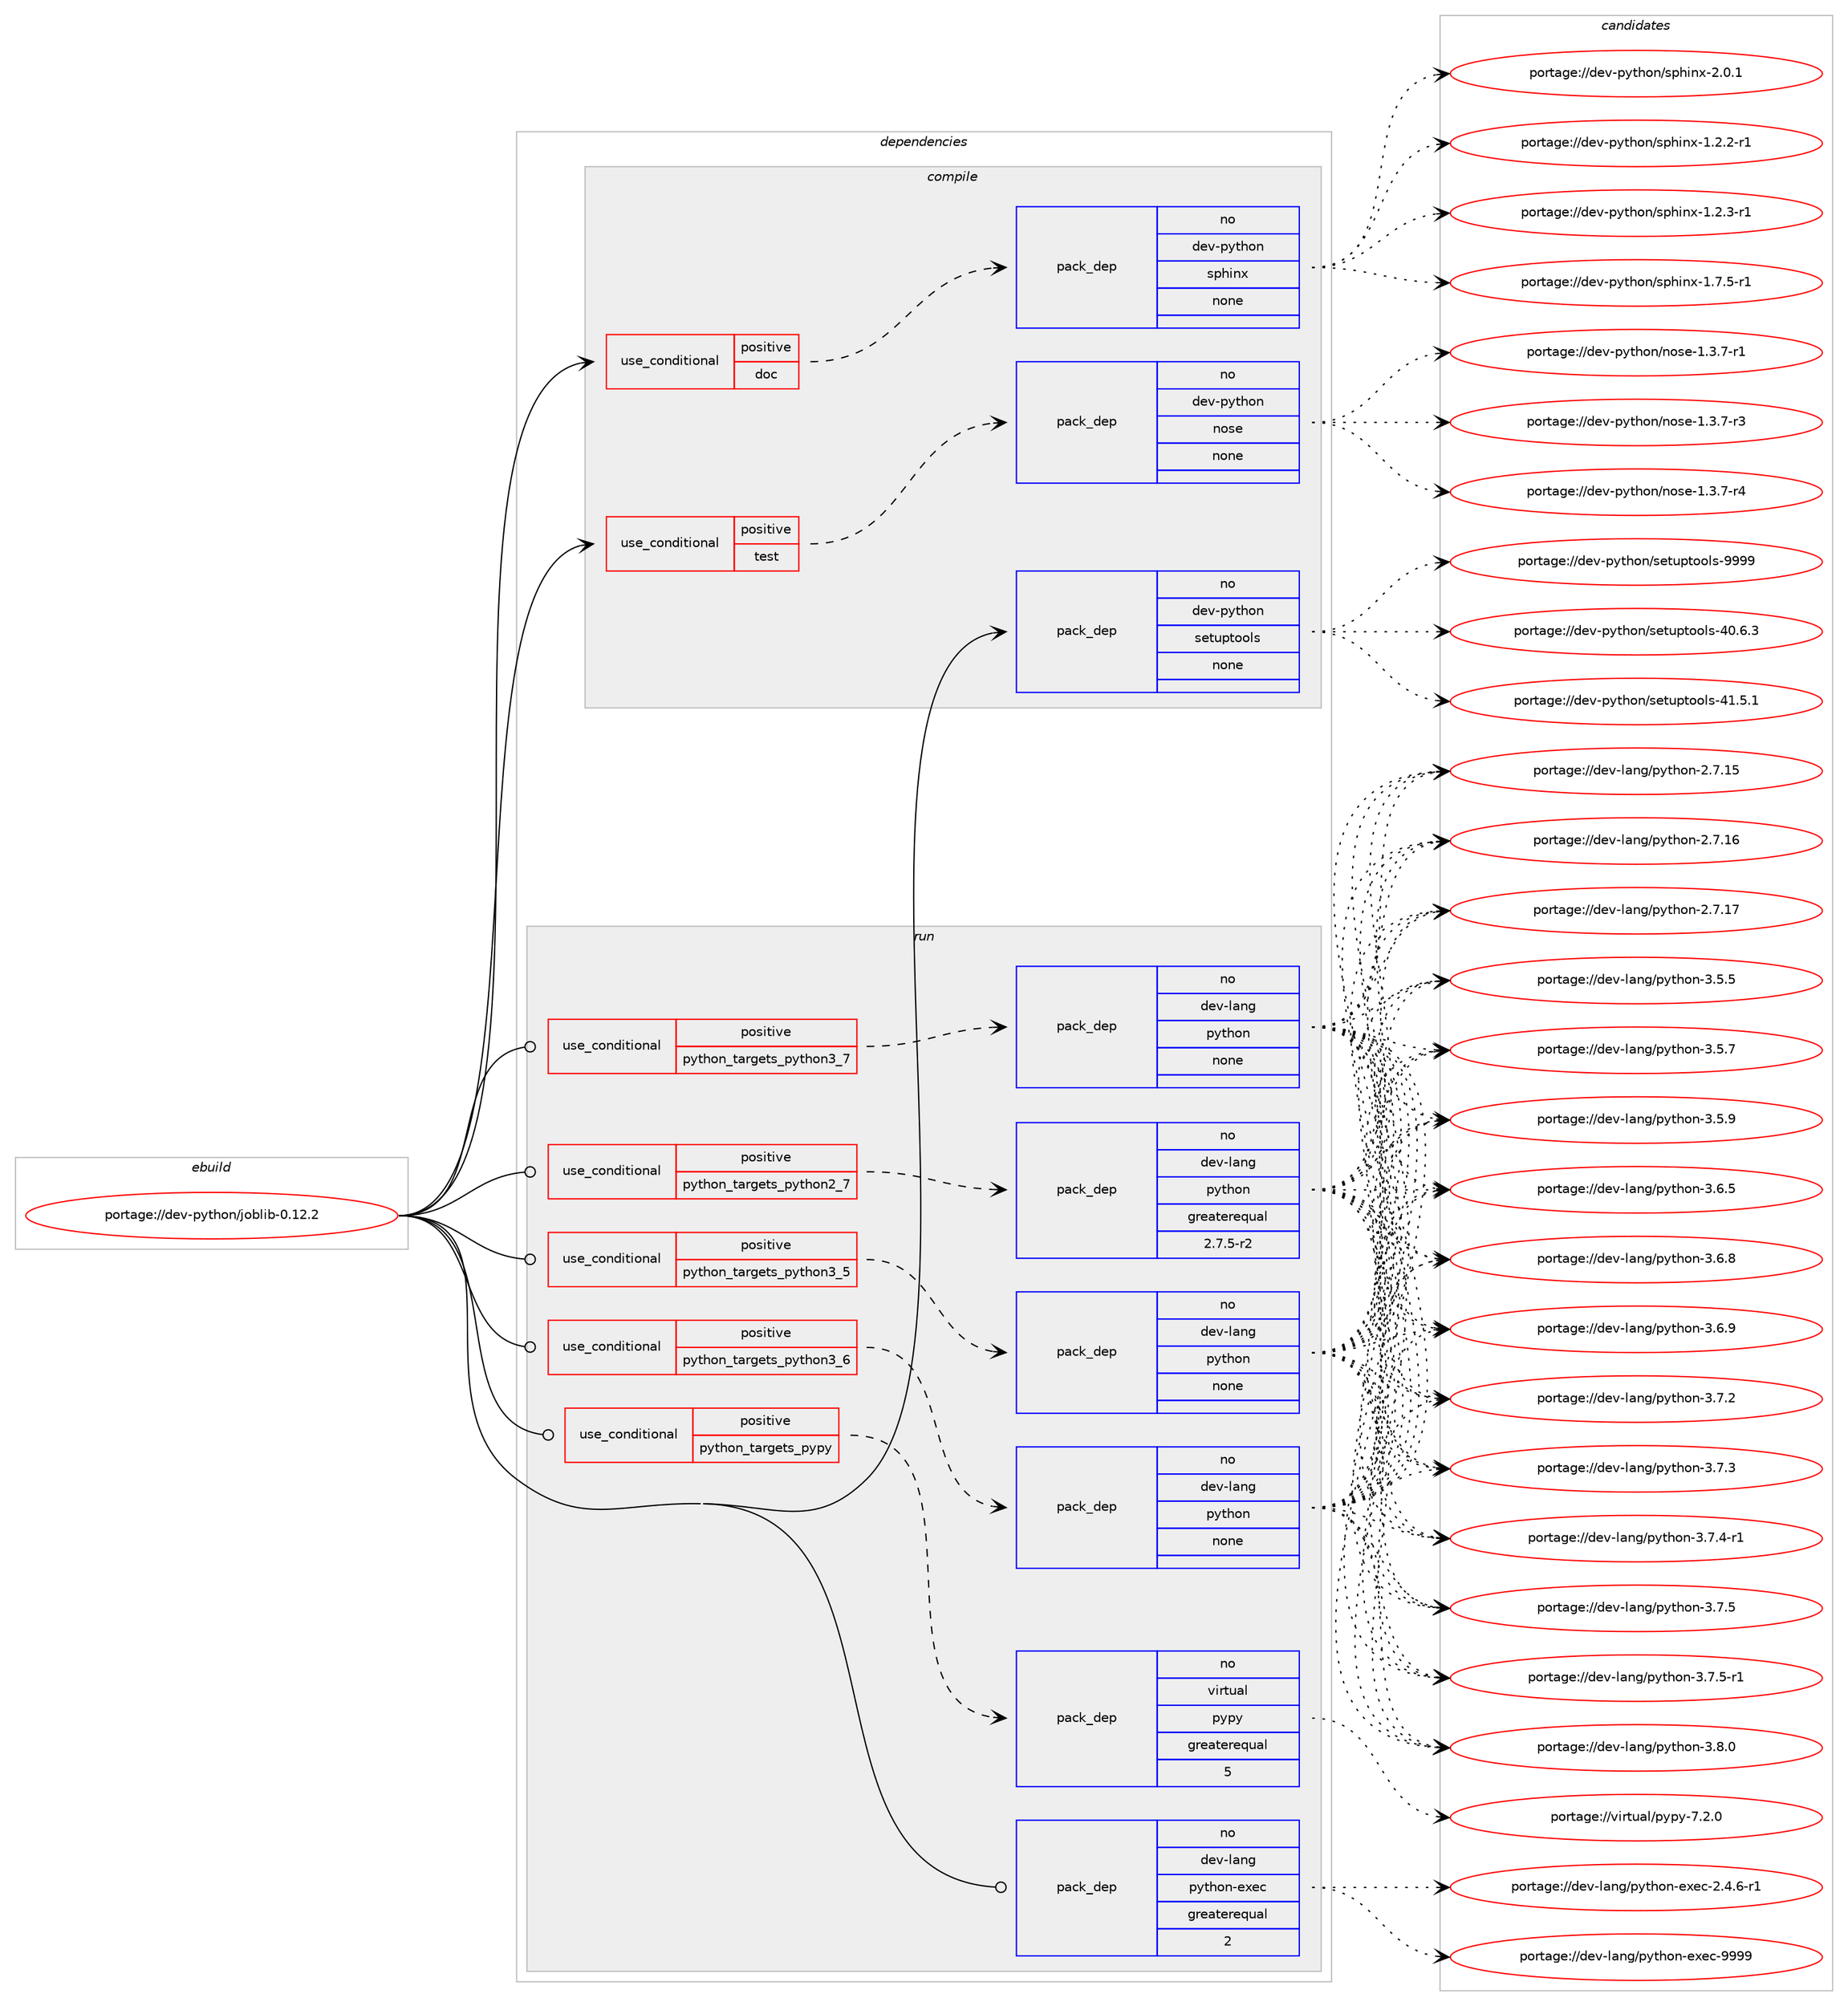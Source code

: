 digraph prolog {

# *************
# Graph options
# *************

newrank=true;
concentrate=true;
compound=true;
graph [rankdir=LR,fontname=Helvetica,fontsize=10,ranksep=1.5];#, ranksep=2.5, nodesep=0.2];
edge  [arrowhead=vee];
node  [fontname=Helvetica,fontsize=10];

# **********
# The ebuild
# **********

subgraph cluster_leftcol {
color=gray;
rank=same;
label=<<i>ebuild</i>>;
id [label="portage://dev-python/joblib-0.12.2", color=red, width=4, href="../dev-python/joblib-0.12.2.svg"];
}

# ****************
# The dependencies
# ****************

subgraph cluster_midcol {
color=gray;
label=<<i>dependencies</i>>;
subgraph cluster_compile {
fillcolor="#eeeeee";
style=filled;
label=<<i>compile</i>>;
subgraph cond30709 {
dependency146169 [label=<<TABLE BORDER="0" CELLBORDER="1" CELLSPACING="0" CELLPADDING="4"><TR><TD ROWSPAN="3" CELLPADDING="10">use_conditional</TD></TR><TR><TD>positive</TD></TR><TR><TD>doc</TD></TR></TABLE>>, shape=none, color=red];
subgraph pack112136 {
dependency146170 [label=<<TABLE BORDER="0" CELLBORDER="1" CELLSPACING="0" CELLPADDING="4" WIDTH="220"><TR><TD ROWSPAN="6" CELLPADDING="30">pack_dep</TD></TR><TR><TD WIDTH="110">no</TD></TR><TR><TD>dev-python</TD></TR><TR><TD>sphinx</TD></TR><TR><TD>none</TD></TR><TR><TD></TD></TR></TABLE>>, shape=none, color=blue];
}
dependency146169:e -> dependency146170:w [weight=20,style="dashed",arrowhead="vee"];
}
id:e -> dependency146169:w [weight=20,style="solid",arrowhead="vee"];
subgraph cond30710 {
dependency146171 [label=<<TABLE BORDER="0" CELLBORDER="1" CELLSPACING="0" CELLPADDING="4"><TR><TD ROWSPAN="3" CELLPADDING="10">use_conditional</TD></TR><TR><TD>positive</TD></TR><TR><TD>test</TD></TR></TABLE>>, shape=none, color=red];
subgraph pack112137 {
dependency146172 [label=<<TABLE BORDER="0" CELLBORDER="1" CELLSPACING="0" CELLPADDING="4" WIDTH="220"><TR><TD ROWSPAN="6" CELLPADDING="30">pack_dep</TD></TR><TR><TD WIDTH="110">no</TD></TR><TR><TD>dev-python</TD></TR><TR><TD>nose</TD></TR><TR><TD>none</TD></TR><TR><TD></TD></TR></TABLE>>, shape=none, color=blue];
}
dependency146171:e -> dependency146172:w [weight=20,style="dashed",arrowhead="vee"];
}
id:e -> dependency146171:w [weight=20,style="solid",arrowhead="vee"];
subgraph pack112138 {
dependency146173 [label=<<TABLE BORDER="0" CELLBORDER="1" CELLSPACING="0" CELLPADDING="4" WIDTH="220"><TR><TD ROWSPAN="6" CELLPADDING="30">pack_dep</TD></TR><TR><TD WIDTH="110">no</TD></TR><TR><TD>dev-python</TD></TR><TR><TD>setuptools</TD></TR><TR><TD>none</TD></TR><TR><TD></TD></TR></TABLE>>, shape=none, color=blue];
}
id:e -> dependency146173:w [weight=20,style="solid",arrowhead="vee"];
}
subgraph cluster_compileandrun {
fillcolor="#eeeeee";
style=filled;
label=<<i>compile and run</i>>;
}
subgraph cluster_run {
fillcolor="#eeeeee";
style=filled;
label=<<i>run</i>>;
subgraph cond30711 {
dependency146174 [label=<<TABLE BORDER="0" CELLBORDER="1" CELLSPACING="0" CELLPADDING="4"><TR><TD ROWSPAN="3" CELLPADDING="10">use_conditional</TD></TR><TR><TD>positive</TD></TR><TR><TD>python_targets_pypy</TD></TR></TABLE>>, shape=none, color=red];
subgraph pack112139 {
dependency146175 [label=<<TABLE BORDER="0" CELLBORDER="1" CELLSPACING="0" CELLPADDING="4" WIDTH="220"><TR><TD ROWSPAN="6" CELLPADDING="30">pack_dep</TD></TR><TR><TD WIDTH="110">no</TD></TR><TR><TD>virtual</TD></TR><TR><TD>pypy</TD></TR><TR><TD>greaterequal</TD></TR><TR><TD>5</TD></TR></TABLE>>, shape=none, color=blue];
}
dependency146174:e -> dependency146175:w [weight=20,style="dashed",arrowhead="vee"];
}
id:e -> dependency146174:w [weight=20,style="solid",arrowhead="odot"];
subgraph cond30712 {
dependency146176 [label=<<TABLE BORDER="0" CELLBORDER="1" CELLSPACING="0" CELLPADDING="4"><TR><TD ROWSPAN="3" CELLPADDING="10">use_conditional</TD></TR><TR><TD>positive</TD></TR><TR><TD>python_targets_python2_7</TD></TR></TABLE>>, shape=none, color=red];
subgraph pack112140 {
dependency146177 [label=<<TABLE BORDER="0" CELLBORDER="1" CELLSPACING="0" CELLPADDING="4" WIDTH="220"><TR><TD ROWSPAN="6" CELLPADDING="30">pack_dep</TD></TR><TR><TD WIDTH="110">no</TD></TR><TR><TD>dev-lang</TD></TR><TR><TD>python</TD></TR><TR><TD>greaterequal</TD></TR><TR><TD>2.7.5-r2</TD></TR></TABLE>>, shape=none, color=blue];
}
dependency146176:e -> dependency146177:w [weight=20,style="dashed",arrowhead="vee"];
}
id:e -> dependency146176:w [weight=20,style="solid",arrowhead="odot"];
subgraph cond30713 {
dependency146178 [label=<<TABLE BORDER="0" CELLBORDER="1" CELLSPACING="0" CELLPADDING="4"><TR><TD ROWSPAN="3" CELLPADDING="10">use_conditional</TD></TR><TR><TD>positive</TD></TR><TR><TD>python_targets_python3_5</TD></TR></TABLE>>, shape=none, color=red];
subgraph pack112141 {
dependency146179 [label=<<TABLE BORDER="0" CELLBORDER="1" CELLSPACING="0" CELLPADDING="4" WIDTH="220"><TR><TD ROWSPAN="6" CELLPADDING="30">pack_dep</TD></TR><TR><TD WIDTH="110">no</TD></TR><TR><TD>dev-lang</TD></TR><TR><TD>python</TD></TR><TR><TD>none</TD></TR><TR><TD></TD></TR></TABLE>>, shape=none, color=blue];
}
dependency146178:e -> dependency146179:w [weight=20,style="dashed",arrowhead="vee"];
}
id:e -> dependency146178:w [weight=20,style="solid",arrowhead="odot"];
subgraph cond30714 {
dependency146180 [label=<<TABLE BORDER="0" CELLBORDER="1" CELLSPACING="0" CELLPADDING="4"><TR><TD ROWSPAN="3" CELLPADDING="10">use_conditional</TD></TR><TR><TD>positive</TD></TR><TR><TD>python_targets_python3_6</TD></TR></TABLE>>, shape=none, color=red];
subgraph pack112142 {
dependency146181 [label=<<TABLE BORDER="0" CELLBORDER="1" CELLSPACING="0" CELLPADDING="4" WIDTH="220"><TR><TD ROWSPAN="6" CELLPADDING="30">pack_dep</TD></TR><TR><TD WIDTH="110">no</TD></TR><TR><TD>dev-lang</TD></TR><TR><TD>python</TD></TR><TR><TD>none</TD></TR><TR><TD></TD></TR></TABLE>>, shape=none, color=blue];
}
dependency146180:e -> dependency146181:w [weight=20,style="dashed",arrowhead="vee"];
}
id:e -> dependency146180:w [weight=20,style="solid",arrowhead="odot"];
subgraph cond30715 {
dependency146182 [label=<<TABLE BORDER="0" CELLBORDER="1" CELLSPACING="0" CELLPADDING="4"><TR><TD ROWSPAN="3" CELLPADDING="10">use_conditional</TD></TR><TR><TD>positive</TD></TR><TR><TD>python_targets_python3_7</TD></TR></TABLE>>, shape=none, color=red];
subgraph pack112143 {
dependency146183 [label=<<TABLE BORDER="0" CELLBORDER="1" CELLSPACING="0" CELLPADDING="4" WIDTH="220"><TR><TD ROWSPAN="6" CELLPADDING="30">pack_dep</TD></TR><TR><TD WIDTH="110">no</TD></TR><TR><TD>dev-lang</TD></TR><TR><TD>python</TD></TR><TR><TD>none</TD></TR><TR><TD></TD></TR></TABLE>>, shape=none, color=blue];
}
dependency146182:e -> dependency146183:w [weight=20,style="dashed",arrowhead="vee"];
}
id:e -> dependency146182:w [weight=20,style="solid",arrowhead="odot"];
subgraph pack112144 {
dependency146184 [label=<<TABLE BORDER="0" CELLBORDER="1" CELLSPACING="0" CELLPADDING="4" WIDTH="220"><TR><TD ROWSPAN="6" CELLPADDING="30">pack_dep</TD></TR><TR><TD WIDTH="110">no</TD></TR><TR><TD>dev-lang</TD></TR><TR><TD>python-exec</TD></TR><TR><TD>greaterequal</TD></TR><TR><TD>2</TD></TR></TABLE>>, shape=none, color=blue];
}
id:e -> dependency146184:w [weight=20,style="solid",arrowhead="odot"];
}
}

# **************
# The candidates
# **************

subgraph cluster_choices {
rank=same;
color=gray;
label=<<i>candidates</i>>;

subgraph choice112136 {
color=black;
nodesep=1;
choiceportage10010111845112121116104111110471151121041051101204549465046504511449 [label="portage://dev-python/sphinx-1.2.2-r1", color=red, width=4,href="../dev-python/sphinx-1.2.2-r1.svg"];
choiceportage10010111845112121116104111110471151121041051101204549465046514511449 [label="portage://dev-python/sphinx-1.2.3-r1", color=red, width=4,href="../dev-python/sphinx-1.2.3-r1.svg"];
choiceportage10010111845112121116104111110471151121041051101204549465546534511449 [label="portage://dev-python/sphinx-1.7.5-r1", color=red, width=4,href="../dev-python/sphinx-1.7.5-r1.svg"];
choiceportage1001011184511212111610411111047115112104105110120455046484649 [label="portage://dev-python/sphinx-2.0.1", color=red, width=4,href="../dev-python/sphinx-2.0.1.svg"];
dependency146170:e -> choiceportage10010111845112121116104111110471151121041051101204549465046504511449:w [style=dotted,weight="100"];
dependency146170:e -> choiceportage10010111845112121116104111110471151121041051101204549465046514511449:w [style=dotted,weight="100"];
dependency146170:e -> choiceportage10010111845112121116104111110471151121041051101204549465546534511449:w [style=dotted,weight="100"];
dependency146170:e -> choiceportage1001011184511212111610411111047115112104105110120455046484649:w [style=dotted,weight="100"];
}
subgraph choice112137 {
color=black;
nodesep=1;
choiceportage10010111845112121116104111110471101111151014549465146554511449 [label="portage://dev-python/nose-1.3.7-r1", color=red, width=4,href="../dev-python/nose-1.3.7-r1.svg"];
choiceportage10010111845112121116104111110471101111151014549465146554511451 [label="portage://dev-python/nose-1.3.7-r3", color=red, width=4,href="../dev-python/nose-1.3.7-r3.svg"];
choiceportage10010111845112121116104111110471101111151014549465146554511452 [label="portage://dev-python/nose-1.3.7-r4", color=red, width=4,href="../dev-python/nose-1.3.7-r4.svg"];
dependency146172:e -> choiceportage10010111845112121116104111110471101111151014549465146554511449:w [style=dotted,weight="100"];
dependency146172:e -> choiceportage10010111845112121116104111110471101111151014549465146554511451:w [style=dotted,weight="100"];
dependency146172:e -> choiceportage10010111845112121116104111110471101111151014549465146554511452:w [style=dotted,weight="100"];
}
subgraph choice112138 {
color=black;
nodesep=1;
choiceportage100101118451121211161041111104711510111611711211611111110811545524846544651 [label="portage://dev-python/setuptools-40.6.3", color=red, width=4,href="../dev-python/setuptools-40.6.3.svg"];
choiceportage100101118451121211161041111104711510111611711211611111110811545524946534649 [label="portage://dev-python/setuptools-41.5.1", color=red, width=4,href="../dev-python/setuptools-41.5.1.svg"];
choiceportage10010111845112121116104111110471151011161171121161111111081154557575757 [label="portage://dev-python/setuptools-9999", color=red, width=4,href="../dev-python/setuptools-9999.svg"];
dependency146173:e -> choiceportage100101118451121211161041111104711510111611711211611111110811545524846544651:w [style=dotted,weight="100"];
dependency146173:e -> choiceportage100101118451121211161041111104711510111611711211611111110811545524946534649:w [style=dotted,weight="100"];
dependency146173:e -> choiceportage10010111845112121116104111110471151011161171121161111111081154557575757:w [style=dotted,weight="100"];
}
subgraph choice112139 {
color=black;
nodesep=1;
choiceportage1181051141161179710847112121112121455546504648 [label="portage://virtual/pypy-7.2.0", color=red, width=4,href="../virtual/pypy-7.2.0.svg"];
dependency146175:e -> choiceportage1181051141161179710847112121112121455546504648:w [style=dotted,weight="100"];
}
subgraph choice112140 {
color=black;
nodesep=1;
choiceportage10010111845108971101034711212111610411111045504655464953 [label="portage://dev-lang/python-2.7.15", color=red, width=4,href="../dev-lang/python-2.7.15.svg"];
choiceportage10010111845108971101034711212111610411111045504655464954 [label="portage://dev-lang/python-2.7.16", color=red, width=4,href="../dev-lang/python-2.7.16.svg"];
choiceportage10010111845108971101034711212111610411111045504655464955 [label="portage://dev-lang/python-2.7.17", color=red, width=4,href="../dev-lang/python-2.7.17.svg"];
choiceportage100101118451089711010347112121116104111110455146534653 [label="portage://dev-lang/python-3.5.5", color=red, width=4,href="../dev-lang/python-3.5.5.svg"];
choiceportage100101118451089711010347112121116104111110455146534655 [label="portage://dev-lang/python-3.5.7", color=red, width=4,href="../dev-lang/python-3.5.7.svg"];
choiceportage100101118451089711010347112121116104111110455146534657 [label="portage://dev-lang/python-3.5.9", color=red, width=4,href="../dev-lang/python-3.5.9.svg"];
choiceportage100101118451089711010347112121116104111110455146544653 [label="portage://dev-lang/python-3.6.5", color=red, width=4,href="../dev-lang/python-3.6.5.svg"];
choiceportage100101118451089711010347112121116104111110455146544656 [label="portage://dev-lang/python-3.6.8", color=red, width=4,href="../dev-lang/python-3.6.8.svg"];
choiceportage100101118451089711010347112121116104111110455146544657 [label="portage://dev-lang/python-3.6.9", color=red, width=4,href="../dev-lang/python-3.6.9.svg"];
choiceportage100101118451089711010347112121116104111110455146554650 [label="portage://dev-lang/python-3.7.2", color=red, width=4,href="../dev-lang/python-3.7.2.svg"];
choiceportage100101118451089711010347112121116104111110455146554651 [label="portage://dev-lang/python-3.7.3", color=red, width=4,href="../dev-lang/python-3.7.3.svg"];
choiceportage1001011184510897110103471121211161041111104551465546524511449 [label="portage://dev-lang/python-3.7.4-r1", color=red, width=4,href="../dev-lang/python-3.7.4-r1.svg"];
choiceportage100101118451089711010347112121116104111110455146554653 [label="portage://dev-lang/python-3.7.5", color=red, width=4,href="../dev-lang/python-3.7.5.svg"];
choiceportage1001011184510897110103471121211161041111104551465546534511449 [label="portage://dev-lang/python-3.7.5-r1", color=red, width=4,href="../dev-lang/python-3.7.5-r1.svg"];
choiceportage100101118451089711010347112121116104111110455146564648 [label="portage://dev-lang/python-3.8.0", color=red, width=4,href="../dev-lang/python-3.8.0.svg"];
dependency146177:e -> choiceportage10010111845108971101034711212111610411111045504655464953:w [style=dotted,weight="100"];
dependency146177:e -> choiceportage10010111845108971101034711212111610411111045504655464954:w [style=dotted,weight="100"];
dependency146177:e -> choiceportage10010111845108971101034711212111610411111045504655464955:w [style=dotted,weight="100"];
dependency146177:e -> choiceportage100101118451089711010347112121116104111110455146534653:w [style=dotted,weight="100"];
dependency146177:e -> choiceportage100101118451089711010347112121116104111110455146534655:w [style=dotted,weight="100"];
dependency146177:e -> choiceportage100101118451089711010347112121116104111110455146534657:w [style=dotted,weight="100"];
dependency146177:e -> choiceportage100101118451089711010347112121116104111110455146544653:w [style=dotted,weight="100"];
dependency146177:e -> choiceportage100101118451089711010347112121116104111110455146544656:w [style=dotted,weight="100"];
dependency146177:e -> choiceportage100101118451089711010347112121116104111110455146544657:w [style=dotted,weight="100"];
dependency146177:e -> choiceportage100101118451089711010347112121116104111110455146554650:w [style=dotted,weight="100"];
dependency146177:e -> choiceportage100101118451089711010347112121116104111110455146554651:w [style=dotted,weight="100"];
dependency146177:e -> choiceportage1001011184510897110103471121211161041111104551465546524511449:w [style=dotted,weight="100"];
dependency146177:e -> choiceportage100101118451089711010347112121116104111110455146554653:w [style=dotted,weight="100"];
dependency146177:e -> choiceportage1001011184510897110103471121211161041111104551465546534511449:w [style=dotted,weight="100"];
dependency146177:e -> choiceportage100101118451089711010347112121116104111110455146564648:w [style=dotted,weight="100"];
}
subgraph choice112141 {
color=black;
nodesep=1;
choiceportage10010111845108971101034711212111610411111045504655464953 [label="portage://dev-lang/python-2.7.15", color=red, width=4,href="../dev-lang/python-2.7.15.svg"];
choiceportage10010111845108971101034711212111610411111045504655464954 [label="portage://dev-lang/python-2.7.16", color=red, width=4,href="../dev-lang/python-2.7.16.svg"];
choiceportage10010111845108971101034711212111610411111045504655464955 [label="portage://dev-lang/python-2.7.17", color=red, width=4,href="../dev-lang/python-2.7.17.svg"];
choiceportage100101118451089711010347112121116104111110455146534653 [label="portage://dev-lang/python-3.5.5", color=red, width=4,href="../dev-lang/python-3.5.5.svg"];
choiceportage100101118451089711010347112121116104111110455146534655 [label="portage://dev-lang/python-3.5.7", color=red, width=4,href="../dev-lang/python-3.5.7.svg"];
choiceportage100101118451089711010347112121116104111110455146534657 [label="portage://dev-lang/python-3.5.9", color=red, width=4,href="../dev-lang/python-3.5.9.svg"];
choiceportage100101118451089711010347112121116104111110455146544653 [label="portage://dev-lang/python-3.6.5", color=red, width=4,href="../dev-lang/python-3.6.5.svg"];
choiceportage100101118451089711010347112121116104111110455146544656 [label="portage://dev-lang/python-3.6.8", color=red, width=4,href="../dev-lang/python-3.6.8.svg"];
choiceportage100101118451089711010347112121116104111110455146544657 [label="portage://dev-lang/python-3.6.9", color=red, width=4,href="../dev-lang/python-3.6.9.svg"];
choiceportage100101118451089711010347112121116104111110455146554650 [label="portage://dev-lang/python-3.7.2", color=red, width=4,href="../dev-lang/python-3.7.2.svg"];
choiceportage100101118451089711010347112121116104111110455146554651 [label="portage://dev-lang/python-3.7.3", color=red, width=4,href="../dev-lang/python-3.7.3.svg"];
choiceportage1001011184510897110103471121211161041111104551465546524511449 [label="portage://dev-lang/python-3.7.4-r1", color=red, width=4,href="../dev-lang/python-3.7.4-r1.svg"];
choiceportage100101118451089711010347112121116104111110455146554653 [label="portage://dev-lang/python-3.7.5", color=red, width=4,href="../dev-lang/python-3.7.5.svg"];
choiceportage1001011184510897110103471121211161041111104551465546534511449 [label="portage://dev-lang/python-3.7.5-r1", color=red, width=4,href="../dev-lang/python-3.7.5-r1.svg"];
choiceportage100101118451089711010347112121116104111110455146564648 [label="portage://dev-lang/python-3.8.0", color=red, width=4,href="../dev-lang/python-3.8.0.svg"];
dependency146179:e -> choiceportage10010111845108971101034711212111610411111045504655464953:w [style=dotted,weight="100"];
dependency146179:e -> choiceportage10010111845108971101034711212111610411111045504655464954:w [style=dotted,weight="100"];
dependency146179:e -> choiceportage10010111845108971101034711212111610411111045504655464955:w [style=dotted,weight="100"];
dependency146179:e -> choiceportage100101118451089711010347112121116104111110455146534653:w [style=dotted,weight="100"];
dependency146179:e -> choiceportage100101118451089711010347112121116104111110455146534655:w [style=dotted,weight="100"];
dependency146179:e -> choiceportage100101118451089711010347112121116104111110455146534657:w [style=dotted,weight="100"];
dependency146179:e -> choiceportage100101118451089711010347112121116104111110455146544653:w [style=dotted,weight="100"];
dependency146179:e -> choiceportage100101118451089711010347112121116104111110455146544656:w [style=dotted,weight="100"];
dependency146179:e -> choiceportage100101118451089711010347112121116104111110455146544657:w [style=dotted,weight="100"];
dependency146179:e -> choiceportage100101118451089711010347112121116104111110455146554650:w [style=dotted,weight="100"];
dependency146179:e -> choiceportage100101118451089711010347112121116104111110455146554651:w [style=dotted,weight="100"];
dependency146179:e -> choiceportage1001011184510897110103471121211161041111104551465546524511449:w [style=dotted,weight="100"];
dependency146179:e -> choiceportage100101118451089711010347112121116104111110455146554653:w [style=dotted,weight="100"];
dependency146179:e -> choiceportage1001011184510897110103471121211161041111104551465546534511449:w [style=dotted,weight="100"];
dependency146179:e -> choiceportage100101118451089711010347112121116104111110455146564648:w [style=dotted,weight="100"];
}
subgraph choice112142 {
color=black;
nodesep=1;
choiceportage10010111845108971101034711212111610411111045504655464953 [label="portage://dev-lang/python-2.7.15", color=red, width=4,href="../dev-lang/python-2.7.15.svg"];
choiceportage10010111845108971101034711212111610411111045504655464954 [label="portage://dev-lang/python-2.7.16", color=red, width=4,href="../dev-lang/python-2.7.16.svg"];
choiceportage10010111845108971101034711212111610411111045504655464955 [label="portage://dev-lang/python-2.7.17", color=red, width=4,href="../dev-lang/python-2.7.17.svg"];
choiceportage100101118451089711010347112121116104111110455146534653 [label="portage://dev-lang/python-3.5.5", color=red, width=4,href="../dev-lang/python-3.5.5.svg"];
choiceportage100101118451089711010347112121116104111110455146534655 [label="portage://dev-lang/python-3.5.7", color=red, width=4,href="../dev-lang/python-3.5.7.svg"];
choiceportage100101118451089711010347112121116104111110455146534657 [label="portage://dev-lang/python-3.5.9", color=red, width=4,href="../dev-lang/python-3.5.9.svg"];
choiceportage100101118451089711010347112121116104111110455146544653 [label="portage://dev-lang/python-3.6.5", color=red, width=4,href="../dev-lang/python-3.6.5.svg"];
choiceportage100101118451089711010347112121116104111110455146544656 [label="portage://dev-lang/python-3.6.8", color=red, width=4,href="../dev-lang/python-3.6.8.svg"];
choiceportage100101118451089711010347112121116104111110455146544657 [label="portage://dev-lang/python-3.6.9", color=red, width=4,href="../dev-lang/python-3.6.9.svg"];
choiceportage100101118451089711010347112121116104111110455146554650 [label="portage://dev-lang/python-3.7.2", color=red, width=4,href="../dev-lang/python-3.7.2.svg"];
choiceportage100101118451089711010347112121116104111110455146554651 [label="portage://dev-lang/python-3.7.3", color=red, width=4,href="../dev-lang/python-3.7.3.svg"];
choiceportage1001011184510897110103471121211161041111104551465546524511449 [label="portage://dev-lang/python-3.7.4-r1", color=red, width=4,href="../dev-lang/python-3.7.4-r1.svg"];
choiceportage100101118451089711010347112121116104111110455146554653 [label="portage://dev-lang/python-3.7.5", color=red, width=4,href="../dev-lang/python-3.7.5.svg"];
choiceportage1001011184510897110103471121211161041111104551465546534511449 [label="portage://dev-lang/python-3.7.5-r1", color=red, width=4,href="../dev-lang/python-3.7.5-r1.svg"];
choiceportage100101118451089711010347112121116104111110455146564648 [label="portage://dev-lang/python-3.8.0", color=red, width=4,href="../dev-lang/python-3.8.0.svg"];
dependency146181:e -> choiceportage10010111845108971101034711212111610411111045504655464953:w [style=dotted,weight="100"];
dependency146181:e -> choiceportage10010111845108971101034711212111610411111045504655464954:w [style=dotted,weight="100"];
dependency146181:e -> choiceportage10010111845108971101034711212111610411111045504655464955:w [style=dotted,weight="100"];
dependency146181:e -> choiceportage100101118451089711010347112121116104111110455146534653:w [style=dotted,weight="100"];
dependency146181:e -> choiceportage100101118451089711010347112121116104111110455146534655:w [style=dotted,weight="100"];
dependency146181:e -> choiceportage100101118451089711010347112121116104111110455146534657:w [style=dotted,weight="100"];
dependency146181:e -> choiceportage100101118451089711010347112121116104111110455146544653:w [style=dotted,weight="100"];
dependency146181:e -> choiceportage100101118451089711010347112121116104111110455146544656:w [style=dotted,weight="100"];
dependency146181:e -> choiceportage100101118451089711010347112121116104111110455146544657:w [style=dotted,weight="100"];
dependency146181:e -> choiceportage100101118451089711010347112121116104111110455146554650:w [style=dotted,weight="100"];
dependency146181:e -> choiceportage100101118451089711010347112121116104111110455146554651:w [style=dotted,weight="100"];
dependency146181:e -> choiceportage1001011184510897110103471121211161041111104551465546524511449:w [style=dotted,weight="100"];
dependency146181:e -> choiceportage100101118451089711010347112121116104111110455146554653:w [style=dotted,weight="100"];
dependency146181:e -> choiceportage1001011184510897110103471121211161041111104551465546534511449:w [style=dotted,weight="100"];
dependency146181:e -> choiceportage100101118451089711010347112121116104111110455146564648:w [style=dotted,weight="100"];
}
subgraph choice112143 {
color=black;
nodesep=1;
choiceportage10010111845108971101034711212111610411111045504655464953 [label="portage://dev-lang/python-2.7.15", color=red, width=4,href="../dev-lang/python-2.7.15.svg"];
choiceportage10010111845108971101034711212111610411111045504655464954 [label="portage://dev-lang/python-2.7.16", color=red, width=4,href="../dev-lang/python-2.7.16.svg"];
choiceportage10010111845108971101034711212111610411111045504655464955 [label="portage://dev-lang/python-2.7.17", color=red, width=4,href="../dev-lang/python-2.7.17.svg"];
choiceportage100101118451089711010347112121116104111110455146534653 [label="portage://dev-lang/python-3.5.5", color=red, width=4,href="../dev-lang/python-3.5.5.svg"];
choiceportage100101118451089711010347112121116104111110455146534655 [label="portage://dev-lang/python-3.5.7", color=red, width=4,href="../dev-lang/python-3.5.7.svg"];
choiceportage100101118451089711010347112121116104111110455146534657 [label="portage://dev-lang/python-3.5.9", color=red, width=4,href="../dev-lang/python-3.5.9.svg"];
choiceportage100101118451089711010347112121116104111110455146544653 [label="portage://dev-lang/python-3.6.5", color=red, width=4,href="../dev-lang/python-3.6.5.svg"];
choiceportage100101118451089711010347112121116104111110455146544656 [label="portage://dev-lang/python-3.6.8", color=red, width=4,href="../dev-lang/python-3.6.8.svg"];
choiceportage100101118451089711010347112121116104111110455146544657 [label="portage://dev-lang/python-3.6.9", color=red, width=4,href="../dev-lang/python-3.6.9.svg"];
choiceportage100101118451089711010347112121116104111110455146554650 [label="portage://dev-lang/python-3.7.2", color=red, width=4,href="../dev-lang/python-3.7.2.svg"];
choiceportage100101118451089711010347112121116104111110455146554651 [label="portage://dev-lang/python-3.7.3", color=red, width=4,href="../dev-lang/python-3.7.3.svg"];
choiceportage1001011184510897110103471121211161041111104551465546524511449 [label="portage://dev-lang/python-3.7.4-r1", color=red, width=4,href="../dev-lang/python-3.7.4-r1.svg"];
choiceportage100101118451089711010347112121116104111110455146554653 [label="portage://dev-lang/python-3.7.5", color=red, width=4,href="../dev-lang/python-3.7.5.svg"];
choiceportage1001011184510897110103471121211161041111104551465546534511449 [label="portage://dev-lang/python-3.7.5-r1", color=red, width=4,href="../dev-lang/python-3.7.5-r1.svg"];
choiceportage100101118451089711010347112121116104111110455146564648 [label="portage://dev-lang/python-3.8.0", color=red, width=4,href="../dev-lang/python-3.8.0.svg"];
dependency146183:e -> choiceportage10010111845108971101034711212111610411111045504655464953:w [style=dotted,weight="100"];
dependency146183:e -> choiceportage10010111845108971101034711212111610411111045504655464954:w [style=dotted,weight="100"];
dependency146183:e -> choiceportage10010111845108971101034711212111610411111045504655464955:w [style=dotted,weight="100"];
dependency146183:e -> choiceportage100101118451089711010347112121116104111110455146534653:w [style=dotted,weight="100"];
dependency146183:e -> choiceportage100101118451089711010347112121116104111110455146534655:w [style=dotted,weight="100"];
dependency146183:e -> choiceportage100101118451089711010347112121116104111110455146534657:w [style=dotted,weight="100"];
dependency146183:e -> choiceportage100101118451089711010347112121116104111110455146544653:w [style=dotted,weight="100"];
dependency146183:e -> choiceportage100101118451089711010347112121116104111110455146544656:w [style=dotted,weight="100"];
dependency146183:e -> choiceportage100101118451089711010347112121116104111110455146544657:w [style=dotted,weight="100"];
dependency146183:e -> choiceportage100101118451089711010347112121116104111110455146554650:w [style=dotted,weight="100"];
dependency146183:e -> choiceportage100101118451089711010347112121116104111110455146554651:w [style=dotted,weight="100"];
dependency146183:e -> choiceportage1001011184510897110103471121211161041111104551465546524511449:w [style=dotted,weight="100"];
dependency146183:e -> choiceportage100101118451089711010347112121116104111110455146554653:w [style=dotted,weight="100"];
dependency146183:e -> choiceportage1001011184510897110103471121211161041111104551465546534511449:w [style=dotted,weight="100"];
dependency146183:e -> choiceportage100101118451089711010347112121116104111110455146564648:w [style=dotted,weight="100"];
}
subgraph choice112144 {
color=black;
nodesep=1;
choiceportage10010111845108971101034711212111610411111045101120101994550465246544511449 [label="portage://dev-lang/python-exec-2.4.6-r1", color=red, width=4,href="../dev-lang/python-exec-2.4.6-r1.svg"];
choiceportage10010111845108971101034711212111610411111045101120101994557575757 [label="portage://dev-lang/python-exec-9999", color=red, width=4,href="../dev-lang/python-exec-9999.svg"];
dependency146184:e -> choiceportage10010111845108971101034711212111610411111045101120101994550465246544511449:w [style=dotted,weight="100"];
dependency146184:e -> choiceportage10010111845108971101034711212111610411111045101120101994557575757:w [style=dotted,weight="100"];
}
}

}
